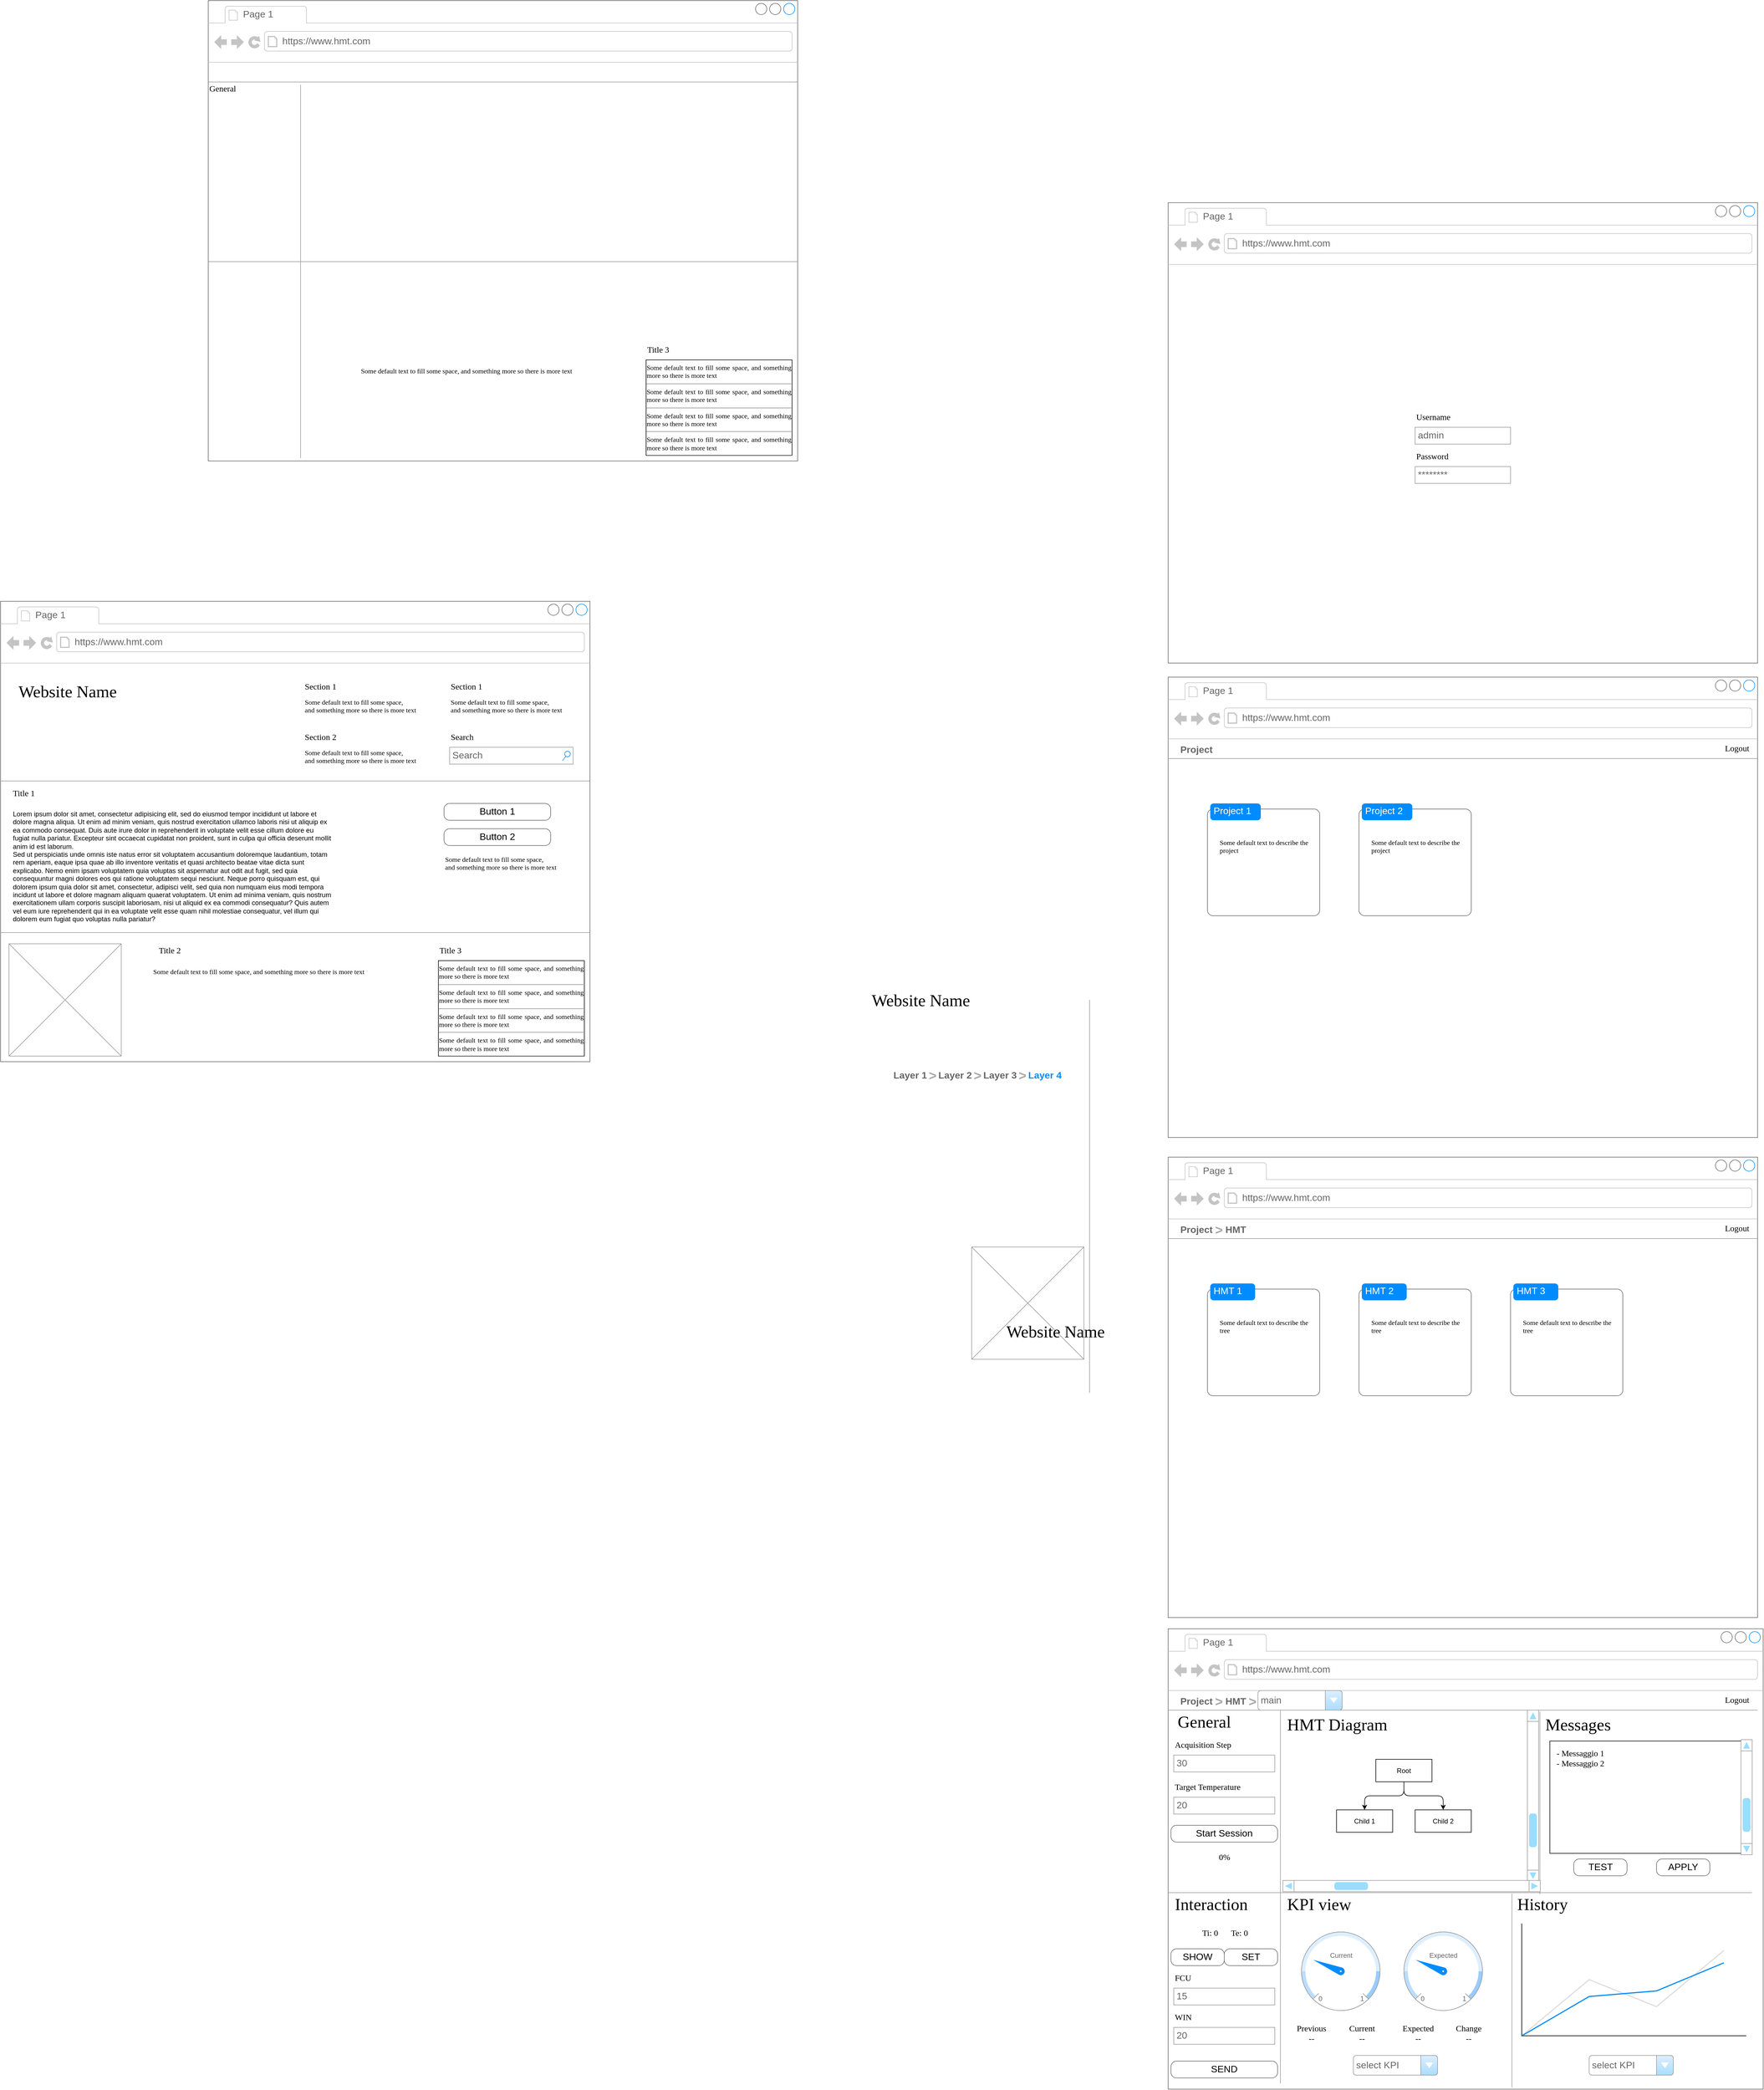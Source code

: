 <mxfile version="23.1.2" type="github">
  <diagram name="Page-1" id="2cc2dc42-3aac-f2a9-1cec-7a8b7cbee084">
    <mxGraphModel dx="3762" dy="1660" grid="1" gridSize="10" guides="1" tooltips="1" connect="1" arrows="1" fold="1" page="1" pageScale="1" pageWidth="1100" pageHeight="850" background="none" math="0" shadow="0">
      <root>
        <mxCell id="0" />
        <mxCell id="1" parent="0" />
        <mxCell id="7026571954dc6520-1" value="" style="strokeWidth=1;shadow=0;dashed=0;align=center;html=1;shape=mxgraph.mockup.containers.browserWindow;rSize=0;strokeColor=#666666;mainText=,;recursiveResize=0;rounded=0;labelBackgroundColor=none;fontFamily=Verdana;fontSize=12;movable=1;resizable=1;rotatable=1;deletable=1;editable=1;locked=0;connectable=1;" parent="1" vertex="1">
          <mxGeometry x="30" y="20" width="1050" height="820" as="geometry" />
        </mxCell>
        <mxCell id="7026571954dc6520-2" value="Page 1" style="strokeWidth=1;shadow=0;dashed=0;align=center;html=1;shape=mxgraph.mockup.containers.anchor;fontSize=17;fontColor=#666666;align=left;" parent="7026571954dc6520-1" vertex="1">
          <mxGeometry x="60" y="12" width="110" height="26" as="geometry" />
        </mxCell>
        <mxCell id="7026571954dc6520-3" value="https://www.hmt.com" style="strokeWidth=1;shadow=0;dashed=0;align=center;html=1;shape=mxgraph.mockup.containers.anchor;rSize=0;fontSize=17;fontColor=#666666;align=left;" parent="7026571954dc6520-1" vertex="1">
          <mxGeometry x="130" y="60" width="250" height="26" as="geometry" />
        </mxCell>
        <mxCell id="7026571954dc6520-6" value="Username" style="text;html=1;points=[];align=left;verticalAlign=top;spacingTop=-4;fontSize=15;fontFamily=Verdana" parent="7026571954dc6520-1" vertex="1">
          <mxGeometry x="440" y="370" width="170" height="30" as="geometry" />
        </mxCell>
        <mxCell id="7026571954dc6520-8" value="Password" style="text;html=1;points=[];align=left;verticalAlign=top;spacingTop=-4;fontSize=15;fontFamily=Verdana" parent="7026571954dc6520-1" vertex="1">
          <mxGeometry x="440" y="440" width="170" height="30" as="geometry" />
        </mxCell>
        <mxCell id="7pJ2gOgN6x-UePzKQqjZ-26" value="********" style="strokeWidth=1;shadow=0;dashed=0;align=center;html=1;shape=mxgraph.mockup.forms.pwField;strokeColor=#999999;mainText=;align=left;fontColor=#666666;fontSize=17;spacingLeft=3;" vertex="1" parent="7026571954dc6520-1">
          <mxGeometry x="440" y="470" width="170" height="30" as="geometry" />
        </mxCell>
        <mxCell id="7pJ2gOgN6x-UePzKQqjZ-27" value="admin" style="strokeWidth=1;shadow=0;dashed=0;align=center;html=1;shape=mxgraph.mockup.forms.pwField;strokeColor=#999999;mainText=;align=left;fontColor=#666666;fontSize=17;spacingLeft=3;" vertex="1" parent="7026571954dc6520-1">
          <mxGeometry x="440" y="400" width="170" height="30" as="geometry" />
        </mxCell>
        <mxCell id="7pJ2gOgN6x-UePzKQqjZ-1" value="" style="strokeWidth=1;shadow=0;dashed=0;align=center;html=1;shape=mxgraph.mockup.containers.browserWindow;rSize=0;strokeColor=#666666;mainText=,;recursiveResize=0;rounded=0;labelBackgroundColor=none;fontFamily=Verdana;fontSize=12" vertex="1" parent="1">
          <mxGeometry x="30" y="865" width="1050" height="820" as="geometry" />
        </mxCell>
        <mxCell id="7pJ2gOgN6x-UePzKQqjZ-2" value="Page 1" style="strokeWidth=1;shadow=0;dashed=0;align=center;html=1;shape=mxgraph.mockup.containers.anchor;fontSize=17;fontColor=#666666;align=left;" vertex="1" parent="7pJ2gOgN6x-UePzKQqjZ-1">
          <mxGeometry x="60" y="12" width="110" height="26" as="geometry" />
        </mxCell>
        <mxCell id="7pJ2gOgN6x-UePzKQqjZ-3" value="https://www.hmt.com" style="strokeWidth=1;shadow=0;dashed=0;align=center;html=1;shape=mxgraph.mockup.containers.anchor;rSize=0;fontSize=17;fontColor=#666666;align=left;" vertex="1" parent="7pJ2gOgN6x-UePzKQqjZ-1">
          <mxGeometry x="130" y="60" width="250" height="26" as="geometry" />
        </mxCell>
        <mxCell id="7pJ2gOgN6x-UePzKQqjZ-53" value="" style="verticalLabelPosition=bottom;shadow=0;dashed=0;align=center;html=1;verticalAlign=top;strokeWidth=1;shape=mxgraph.mockup.markup.line;strokeColor=#999999;rounded=0;labelBackgroundColor=none;fillColor=#ffffff;fontFamily=Verdana;fontSize=12;fontColor=#000000;" vertex="1" parent="7pJ2gOgN6x-UePzKQqjZ-1">
          <mxGeometry y="135" width="1050" height="20" as="geometry" />
        </mxCell>
        <mxCell id="7pJ2gOgN6x-UePzKQqjZ-80" value="" style="shape=mxgraph.mockup.containers.marginRect;rectMarginTop=10;strokeColor=#666666;strokeWidth=1;dashed=0;rounded=1;arcSize=5;recursiveResize=0;html=1;whiteSpace=wrap;" vertex="1" parent="7pJ2gOgN6x-UePzKQqjZ-1">
          <mxGeometry x="70" y="225" width="200" height="200" as="geometry" />
        </mxCell>
        <mxCell id="7pJ2gOgN6x-UePzKQqjZ-81" value="Project 1" style="shape=rect;strokeColor=none;fillColor=#008cff;strokeWidth=1;dashed=0;rounded=1;arcSize=20;fontColor=#ffffff;fontSize=17;spacing=2;spacingTop=-2;align=left;autosize=1;spacingLeft=4;resizeWidth=0;resizeHeight=0;perimeter=none;html=1;whiteSpace=wrap;" vertex="1" parent="7pJ2gOgN6x-UePzKQqjZ-80">
          <mxGeometry x="5" width="90" height="30" as="geometry" />
        </mxCell>
        <mxCell id="7pJ2gOgN6x-UePzKQqjZ-85" value="Some default text to describe the project" style="text;html=1;points=[];align=left;verticalAlign=top;spacingTop=-4;fontSize=12;fontFamily=Verdana;whiteSpace=wrap;" vertex="1" parent="7pJ2gOgN6x-UePzKQqjZ-80">
          <mxGeometry x="20" y="60" width="160" height="65" as="geometry" />
        </mxCell>
        <mxCell id="7pJ2gOgN6x-UePzKQqjZ-83" value="Logout" style="text;html=1;points=[];align=left;verticalAlign=top;spacingTop=-4;fontSize=15;fontFamily=Verdana" vertex="1" parent="7pJ2gOgN6x-UePzKQqjZ-1">
          <mxGeometry x="990" y="115" width="60" height="30" as="geometry" />
        </mxCell>
        <mxCell id="7pJ2gOgN6x-UePzKQqjZ-84" value="Project" style="strokeWidth=1;shadow=0;dashed=0;align=center;html=1;shape=mxgraph.mockup.navigation.anchor;fontSize=17;fontColor=#666666;fontStyle=1;" vertex="1" parent="7pJ2gOgN6x-UePzKQqjZ-1">
          <mxGeometry x="20" y="115" width="60" height="30" as="geometry" />
        </mxCell>
        <mxCell id="7pJ2gOgN6x-UePzKQqjZ-86" value="" style="shape=mxgraph.mockup.containers.marginRect;rectMarginTop=10;strokeColor=#666666;strokeWidth=1;dashed=0;rounded=1;arcSize=5;recursiveResize=0;html=1;whiteSpace=wrap;" vertex="1" parent="7pJ2gOgN6x-UePzKQqjZ-1">
          <mxGeometry x="340" y="225" width="200" height="200" as="geometry" />
        </mxCell>
        <mxCell id="7pJ2gOgN6x-UePzKQqjZ-87" value="Project 2" style="shape=rect;strokeColor=none;fillColor=#008cff;strokeWidth=1;dashed=0;rounded=1;arcSize=20;fontColor=#ffffff;fontSize=17;spacing=2;spacingTop=-2;align=left;autosize=1;spacingLeft=4;resizeWidth=0;resizeHeight=0;perimeter=none;html=1;whiteSpace=wrap;" vertex="1" parent="7pJ2gOgN6x-UePzKQqjZ-86">
          <mxGeometry x="5" width="90" height="30" as="geometry" />
        </mxCell>
        <mxCell id="7pJ2gOgN6x-UePzKQqjZ-88" value="Some default text to describe the project" style="text;html=1;points=[];align=left;verticalAlign=top;spacingTop=-4;fontSize=12;fontFamily=Verdana;whiteSpace=wrap;" vertex="1" parent="7pJ2gOgN6x-UePzKQqjZ-86">
          <mxGeometry x="20" y="60" width="160" height="65" as="geometry" />
        </mxCell>
        <mxCell id="7pJ2gOgN6x-UePzKQqjZ-28" value="" style="strokeWidth=1;shadow=0;dashed=0;align=center;html=1;shape=mxgraph.mockup.containers.browserWindow;rSize=0;strokeColor=#666666;mainText=,;recursiveResize=0;rounded=0;labelBackgroundColor=none;fontFamily=Verdana;fontSize=12" vertex="1" parent="1">
          <mxGeometry x="-2050" y="730" width="1050" height="820" as="geometry" />
        </mxCell>
        <mxCell id="7pJ2gOgN6x-UePzKQqjZ-29" value="Page 1" style="strokeWidth=1;shadow=0;dashed=0;align=center;html=1;shape=mxgraph.mockup.containers.anchor;fontSize=17;fontColor=#666666;align=left;" vertex="1" parent="7pJ2gOgN6x-UePzKQqjZ-28">
          <mxGeometry x="60" y="12" width="110" height="26" as="geometry" />
        </mxCell>
        <mxCell id="7pJ2gOgN6x-UePzKQqjZ-30" value="https://www.hmt.com" style="strokeWidth=1;shadow=0;dashed=0;align=center;html=1;shape=mxgraph.mockup.containers.anchor;rSize=0;fontSize=17;fontColor=#666666;align=left;" vertex="1" parent="7pJ2gOgN6x-UePzKQqjZ-28">
          <mxGeometry x="130" y="60" width="250" height="26" as="geometry" />
        </mxCell>
        <mxCell id="7pJ2gOgN6x-UePzKQqjZ-31" value="Website Name" style="text;html=1;points=[];align=left;verticalAlign=top;spacingTop=-4;fontSize=30;fontFamily=Verdana" vertex="1" parent="7pJ2gOgN6x-UePzKQqjZ-28">
          <mxGeometry x="30" y="140" width="340" height="50" as="geometry" />
        </mxCell>
        <mxCell id="7pJ2gOgN6x-UePzKQqjZ-32" value="Section 1" style="text;html=1;points=[];align=left;verticalAlign=top;spacingTop=-4;fontSize=15;fontFamily=Verdana" vertex="1" parent="7pJ2gOgN6x-UePzKQqjZ-28">
          <mxGeometry x="540" y="140" width="170" height="30" as="geometry" />
        </mxCell>
        <mxCell id="7pJ2gOgN6x-UePzKQqjZ-33" value="Some default text to fill some space, and&amp;nbsp;&lt;span&gt;something more so there is more text&lt;/span&gt;" style="text;html=1;points=[];align=left;verticalAlign=top;spacingTop=-4;fontSize=12;fontFamily=Verdana;whiteSpace=wrap;" vertex="1" parent="7pJ2gOgN6x-UePzKQqjZ-28">
          <mxGeometry x="540" y="170" width="240" height="40" as="geometry" />
        </mxCell>
        <mxCell id="7pJ2gOgN6x-UePzKQqjZ-34" value="Section 2" style="text;html=1;points=[];align=left;verticalAlign=top;spacingTop=-4;fontSize=15;fontFamily=Verdana" vertex="1" parent="7pJ2gOgN6x-UePzKQqjZ-28">
          <mxGeometry x="540" y="230" width="170" height="30" as="geometry" />
        </mxCell>
        <mxCell id="7pJ2gOgN6x-UePzKQqjZ-35" value="Some default text to fill some space, and&amp;nbsp;&lt;span&gt;something more so there is more text&lt;/span&gt;" style="text;html=1;points=[];align=left;verticalAlign=top;spacingTop=-4;fontSize=12;fontFamily=Verdana;whiteSpace=wrap;" vertex="1" parent="7pJ2gOgN6x-UePzKQqjZ-28">
          <mxGeometry x="540" y="260" width="240" height="40" as="geometry" />
        </mxCell>
        <mxCell id="7pJ2gOgN6x-UePzKQqjZ-36" value="Section 1" style="text;html=1;points=[];align=left;verticalAlign=top;spacingTop=-4;fontSize=15;fontFamily=Verdana" vertex="1" parent="7pJ2gOgN6x-UePzKQqjZ-28">
          <mxGeometry x="800" y="140" width="170" height="30" as="geometry" />
        </mxCell>
        <mxCell id="7pJ2gOgN6x-UePzKQqjZ-37" value="Some default text to fill some space, and&amp;nbsp;&lt;span&gt;something more so there is more text&lt;/span&gt;" style="text;html=1;points=[];align=left;verticalAlign=top;spacingTop=-4;fontSize=12;fontFamily=Verdana;whiteSpace=wrap;" vertex="1" parent="7pJ2gOgN6x-UePzKQqjZ-28">
          <mxGeometry x="800" y="170" width="240" height="40" as="geometry" />
        </mxCell>
        <mxCell id="7pJ2gOgN6x-UePzKQqjZ-38" value="Search" style="text;html=1;points=[];align=left;verticalAlign=top;spacingTop=-4;fontSize=15;fontFamily=Verdana" vertex="1" parent="7pJ2gOgN6x-UePzKQqjZ-28">
          <mxGeometry x="800" y="230" width="170" height="30" as="geometry" />
        </mxCell>
        <mxCell id="7pJ2gOgN6x-UePzKQqjZ-39" value="Search" style="strokeWidth=1;shadow=0;dashed=0;align=center;html=1;shape=mxgraph.mockup.forms.searchBox;strokeColor=#999999;mainText=;strokeColor2=#008cff;fontColor=#666666;fontSize=17;align=left;spacingLeft=3;rounded=0;labelBackgroundColor=none;" vertex="1" parent="7pJ2gOgN6x-UePzKQqjZ-28">
          <mxGeometry x="800" y="260" width="220" height="30" as="geometry" />
        </mxCell>
        <mxCell id="7pJ2gOgN6x-UePzKQqjZ-40" value="" style="verticalLabelPosition=bottom;shadow=0;dashed=0;align=center;html=1;verticalAlign=top;strokeWidth=1;shape=mxgraph.mockup.markup.line;strokeColor=#999999;rounded=0;labelBackgroundColor=none;fillColor=#ffffff;fontFamily=Verdana;fontSize=12;fontColor=#000000;" vertex="1" parent="7pJ2gOgN6x-UePzKQqjZ-28">
          <mxGeometry y="310" width="1050" height="20" as="geometry" />
        </mxCell>
        <mxCell id="7pJ2gOgN6x-UePzKQqjZ-41" value="Title 1" style="text;html=1;points=[];align=left;verticalAlign=top;spacingTop=-4;fontSize=15;fontFamily=Verdana" vertex="1" parent="7pJ2gOgN6x-UePzKQqjZ-28">
          <mxGeometry x="20" y="330" width="170" height="30" as="geometry" />
        </mxCell>
        <mxCell id="7pJ2gOgN6x-UePzKQqjZ-42" value="Lorem ipsum dolor sit amet, consectetur adipisicing elit, sed do eiusmod tempor incididunt ut labore et dolore magna aliqua. Ut enim ad minim veniam, quis nostrud exercitation ullamco laboris nisi ut aliquip ex ea commodo consequat. Duis aute irure dolor in reprehenderit in voluptate velit esse cillum dolore eu fugiat nulla pariatur. Excepteur sint occaecat cupidatat non proident, sunt in culpa qui officia deserunt mollit anim id est laborum.&#xa;Sed ut perspiciatis unde omnis iste natus error sit voluptatem accusantium doloremque laudantium, totam rem aperiam, eaque ipsa quae ab illo inventore veritatis et quasi architecto beatae vitae dicta sunt explicabo. Nemo enim ipsam voluptatem quia voluptas sit aspernatur aut odit aut fugit, sed quia consequuntur magni dolores eos qui ratione voluptatem sequi nesciunt. Neque porro quisquam est, qui dolorem ipsum quia dolor sit amet, consectetur, adipisci velit, sed quia non numquam eius modi tempora incidunt ut labore et dolore magnam aliquam quaerat voluptatem. Ut enim ad minima veniam, quis nostrum exercitationem ullam corporis suscipit laboriosam, nisi ut aliquid ex ea commodi consequatur? Quis autem vel eum iure reprehenderit qui in ea voluptate velit esse quam nihil molestiae consequatur, vel illum qui dolorem eum fugiat quo voluptas nulla pariatur?" style="text;spacingTop=-5;whiteSpace=wrap;html=1;align=left;fontSize=12;fontFamily=Helvetica;fillColor=none;strokeColor=none;rounded=0;shadow=1;labelBackgroundColor=none;" vertex="1" parent="7pJ2gOgN6x-UePzKQqjZ-28">
          <mxGeometry x="20" y="370" width="570" height="240" as="geometry" />
        </mxCell>
        <mxCell id="7pJ2gOgN6x-UePzKQqjZ-43" value="Button 1" style="strokeWidth=1;shadow=0;dashed=0;align=center;html=1;shape=mxgraph.mockup.buttons.button;strokeColor=#666666;mainText=;buttonStyle=round;fontSize=17;fontStyle=0;fillColor=none;whiteSpace=wrap;rounded=0;labelBackgroundColor=none;" vertex="1" parent="7pJ2gOgN6x-UePzKQqjZ-28">
          <mxGeometry x="790" y="360" width="190" height="30" as="geometry" />
        </mxCell>
        <mxCell id="7pJ2gOgN6x-UePzKQqjZ-44" value="Button 2" style="strokeWidth=1;shadow=0;dashed=0;align=center;html=1;shape=mxgraph.mockup.buttons.button;strokeColor=#666666;mainText=;buttonStyle=round;fontSize=17;fontStyle=0;fillColor=none;whiteSpace=wrap;rounded=0;labelBackgroundColor=none;" vertex="1" parent="7pJ2gOgN6x-UePzKQqjZ-28">
          <mxGeometry x="790" y="405" width="190" height="30" as="geometry" />
        </mxCell>
        <mxCell id="7pJ2gOgN6x-UePzKQqjZ-45" value="Some default text to fill some space, and&amp;nbsp;&lt;span&gt;something more so there is more text&lt;/span&gt;" style="text;html=1;points=[];align=left;verticalAlign=top;spacingTop=-4;fontSize=12;fontFamily=Verdana;whiteSpace=wrap;" vertex="1" parent="7pJ2gOgN6x-UePzKQqjZ-28">
          <mxGeometry x="790" y="450" width="240" height="40" as="geometry" />
        </mxCell>
        <mxCell id="7pJ2gOgN6x-UePzKQqjZ-46" value="" style="verticalLabelPosition=bottom;shadow=0;dashed=0;align=center;html=1;verticalAlign=top;strokeWidth=1;shape=mxgraph.mockup.markup.line;strokeColor=#999999;rounded=0;labelBackgroundColor=none;fillColor=#ffffff;fontFamily=Verdana;fontSize=12;fontColor=#000000;" vertex="1" parent="7pJ2gOgN6x-UePzKQqjZ-28">
          <mxGeometry y="580" width="1050" height="20" as="geometry" />
        </mxCell>
        <mxCell id="7pJ2gOgN6x-UePzKQqjZ-47" value="" style="verticalLabelPosition=bottom;shadow=0;dashed=0;align=center;html=1;verticalAlign=top;strokeWidth=1;shape=mxgraph.mockup.graphics.simpleIcon;strokeColor=#999999;fillColor=#ffffff;rounded=0;labelBackgroundColor=none;fontFamily=Verdana;fontSize=12;fontColor=#000000;" vertex="1" parent="7pJ2gOgN6x-UePzKQqjZ-28">
          <mxGeometry x="15" y="610" width="200" height="200" as="geometry" />
        </mxCell>
        <mxCell id="7pJ2gOgN6x-UePzKQqjZ-48" value="Title 2" style="text;html=1;points=[];align=left;verticalAlign=top;spacingTop=-4;fontSize=15;fontFamily=Verdana" vertex="1" parent="7pJ2gOgN6x-UePzKQqjZ-28">
          <mxGeometry x="280" y="610" width="170" height="30" as="geometry" />
        </mxCell>
        <mxCell id="7pJ2gOgN6x-UePzKQqjZ-49" value="Title 3" style="text;html=1;points=[];align=left;verticalAlign=top;spacingTop=-4;fontSize=15;fontFamily=Verdana" vertex="1" parent="7pJ2gOgN6x-UePzKQqjZ-28">
          <mxGeometry x="780" y="610" width="170" height="30" as="geometry" />
        </mxCell>
        <mxCell id="7pJ2gOgN6x-UePzKQqjZ-50" value="&lt;div style=&quot;text-align: justify&quot;&gt;&lt;span&gt;Some default text to fill some space, and&amp;nbsp;&lt;/span&gt;&lt;span&gt;something more so there is more text&lt;/span&gt;&lt;/div&gt;&lt;div style=&quot;text-align: justify&quot;&gt;&lt;hr id=&quot;null&quot; style=&quot;text-align: justify&quot;&gt;&lt;span&gt;&lt;div style=&quot;text-align: justify&quot;&gt;&lt;span&gt;Some default text to fill some space, and&amp;nbsp;&lt;/span&gt;&lt;span&gt;something more so there is more text&lt;/span&gt;&lt;/div&gt;&lt;/span&gt;&lt;/div&gt;&lt;hr id=&quot;null&quot; style=&quot;text-align: justify&quot;&gt;&lt;span&gt;&lt;div style=&quot;text-align: justify&quot;&gt;&lt;span&gt;Some default text to fill some space, and&amp;nbsp;&lt;/span&gt;&lt;span&gt;something more so there is more text&lt;/span&gt;&lt;/div&gt;&lt;/span&gt;&lt;hr id=&quot;null&quot; style=&quot;text-align: justify&quot;&gt;&lt;span&gt;&lt;div style=&quot;text-align: justify&quot;&gt;&lt;span&gt;Some default text to fill some space, and&amp;nbsp;&lt;/span&gt;&lt;span&gt;something more so there is more text&lt;/span&gt;&lt;/div&gt;&lt;/span&gt;&lt;hr id=&quot;null&quot; style=&quot;text-align: left&quot;&gt;" style="whiteSpace=wrap;html=1;rounded=0;shadow=0;labelBackgroundColor=none;strokeWidth=1;fontFamily=Verdana;fontSize=12;align=center;verticalAlign=top;" vertex="1" parent="7pJ2gOgN6x-UePzKQqjZ-28">
          <mxGeometry x="780" y="640" width="260" height="170" as="geometry" />
        </mxCell>
        <mxCell id="7pJ2gOgN6x-UePzKQqjZ-51" value="Some default text to fill some space, and&amp;nbsp;&lt;span&gt;something more so there is more text&lt;/span&gt;" style="text;html=1;points=[];align=left;verticalAlign=top;spacingTop=-4;fontSize=12;fontFamily=Verdana;whiteSpace=wrap;" vertex="1" parent="7pJ2gOgN6x-UePzKQqjZ-28">
          <mxGeometry x="270" y="650" width="470" height="40" as="geometry" />
        </mxCell>
        <mxCell id="7pJ2gOgN6x-UePzKQqjZ-4" value="Website Name" style="text;html=1;points=[];align=left;verticalAlign=top;spacingTop=-4;fontSize=30;fontFamily=Verdana" vertex="1" parent="1">
          <mxGeometry x="-500" y="1420" width="340" height="50" as="geometry" />
        </mxCell>
        <mxCell id="7pJ2gOgN6x-UePzKQqjZ-20" value="" style="verticalLabelPosition=bottom;shadow=0;dashed=0;align=center;html=1;verticalAlign=top;strokeWidth=1;shape=mxgraph.mockup.graphics.simpleIcon;strokeColor=#999999;fillColor=#ffffff;rounded=0;labelBackgroundColor=none;fontFamily=Verdana;fontSize=12;fontColor=#000000;" vertex="1" parent="1">
          <mxGeometry x="-320" y="1880" width="200" height="200" as="geometry" />
        </mxCell>
        <mxCell id="7pJ2gOgN6x-UePzKQqjZ-52" value="" style="verticalLabelPosition=bottom;shadow=0;dashed=0;align=center;html=1;verticalAlign=top;strokeWidth=1;shape=mxgraph.mockup.markup.line;strokeColor=#999999;rounded=0;labelBackgroundColor=none;fillColor=#ffffff;fontFamily=Verdana;fontSize=12;fontColor=#000000;rotation=-90;" vertex="1" parent="1">
          <mxGeometry x="-460" y="1780" width="700" height="20" as="geometry" />
        </mxCell>
        <mxCell id="7pJ2gOgN6x-UePzKQqjZ-54" value="Layer 1" style="strokeWidth=1;shadow=0;dashed=0;align=center;html=1;shape=mxgraph.mockup.navigation.anchor;fontSize=17;fontColor=#666666;fontStyle=1;" vertex="1" parent="1">
          <mxGeometry x="-460" y="1560" width="60" height="30" as="geometry" />
        </mxCell>
        <mxCell id="7pJ2gOgN6x-UePzKQqjZ-55" value="&gt;" style="strokeWidth=1;shadow=0;dashed=0;align=center;html=1;shape=mxgraph.mockup.navigation.anchor;fontSize=24;fontColor=#aaaaaa;fontStyle=1;" vertex="1" parent="1">
          <mxGeometry x="-400" y="1560" width="20" height="30" as="geometry" />
        </mxCell>
        <mxCell id="7pJ2gOgN6x-UePzKQqjZ-56" value="Layer 2" style="strokeWidth=1;shadow=0;dashed=0;align=center;html=1;shape=mxgraph.mockup.navigation.anchor;fontSize=17;fontColor=#666666;fontStyle=1;" vertex="1" parent="1">
          <mxGeometry x="-380" y="1560" width="60" height="30" as="geometry" />
        </mxCell>
        <mxCell id="7pJ2gOgN6x-UePzKQqjZ-57" value="&gt;" style="strokeWidth=1;shadow=0;dashed=0;align=center;html=1;shape=mxgraph.mockup.navigation.anchor;fontSize=24;fontColor=#aaaaaa;fontStyle=1;" vertex="1" parent="1">
          <mxGeometry x="-320" y="1560" width="20" height="30" as="geometry" />
        </mxCell>
        <mxCell id="7pJ2gOgN6x-UePzKQqjZ-58" value="Layer 3" style="strokeWidth=1;shadow=0;dashed=0;align=center;html=1;shape=mxgraph.mockup.navigation.anchor;fontSize=17;fontColor=#666666;fontStyle=1;" vertex="1" parent="1">
          <mxGeometry x="-300" y="1560" width="60" height="30" as="geometry" />
        </mxCell>
        <mxCell id="7pJ2gOgN6x-UePzKQqjZ-59" value="&gt;" style="strokeWidth=1;shadow=0;dashed=0;align=center;html=1;shape=mxgraph.mockup.navigation.anchor;fontSize=24;fontColor=#aaaaaa;fontStyle=1;" vertex="1" parent="1">
          <mxGeometry x="-240" y="1560" width="20" height="30" as="geometry" />
        </mxCell>
        <mxCell id="7pJ2gOgN6x-UePzKQqjZ-60" value="Layer 4" style="strokeWidth=1;shadow=0;dashed=0;align=center;html=1;shape=mxgraph.mockup.navigation.anchor;fontSize=17;fontColor=#008cff;fontStyle=1;" vertex="1" parent="1">
          <mxGeometry x="-220" y="1560" width="60" height="30" as="geometry" />
        </mxCell>
        <mxCell id="7pJ2gOgN6x-UePzKQqjZ-61" value="" style="strokeWidth=1;shadow=0;dashed=0;align=center;html=1;shape=mxgraph.mockup.containers.browserWindow;rSize=0;strokeColor=#666666;mainText=,;recursiveResize=0;rounded=0;labelBackgroundColor=none;fontFamily=Verdana;fontSize=12" vertex="1" parent="1">
          <mxGeometry x="-1680" y="-340" width="1050" height="820" as="geometry" />
        </mxCell>
        <mxCell id="7pJ2gOgN6x-UePzKQqjZ-62" value="Page 1" style="strokeWidth=1;shadow=0;dashed=0;align=center;html=1;shape=mxgraph.mockup.containers.anchor;fontSize=17;fontColor=#666666;align=left;" vertex="1" parent="7pJ2gOgN6x-UePzKQqjZ-61">
          <mxGeometry x="60" y="12" width="110" height="26" as="geometry" />
        </mxCell>
        <mxCell id="7pJ2gOgN6x-UePzKQqjZ-63" value="https://www.hmt.com" style="strokeWidth=1;shadow=0;dashed=0;align=center;html=1;shape=mxgraph.mockup.containers.anchor;rSize=0;fontSize=17;fontColor=#666666;align=left;" vertex="1" parent="7pJ2gOgN6x-UePzKQqjZ-61">
          <mxGeometry x="130" y="60" width="250" height="26" as="geometry" />
        </mxCell>
        <mxCell id="7pJ2gOgN6x-UePzKQqjZ-64" value="" style="verticalLabelPosition=bottom;shadow=0;dashed=0;align=center;html=1;verticalAlign=top;strokeWidth=1;shape=mxgraph.mockup.markup.line;strokeColor=#999999;rounded=0;labelBackgroundColor=none;fillColor=#ffffff;fontFamily=Verdana;fontSize=12;fontColor=#000000;rotation=-90;" vertex="1" parent="7pJ2gOgN6x-UePzKQqjZ-61">
          <mxGeometry x="-168" y="473" width="665" height="19" as="geometry" />
        </mxCell>
        <mxCell id="7pJ2gOgN6x-UePzKQqjZ-65" value="" style="verticalLabelPosition=bottom;shadow=0;dashed=0;align=center;html=1;verticalAlign=top;strokeWidth=1;shape=mxgraph.mockup.markup.line;strokeColor=#999999;rounded=0;labelBackgroundColor=none;fillColor=#ffffff;fontFamily=Verdana;fontSize=12;fontColor=#000000;" vertex="1" parent="7pJ2gOgN6x-UePzKQqjZ-61">
          <mxGeometry y="455" width="1050" height="20" as="geometry" />
        </mxCell>
        <mxCell id="7pJ2gOgN6x-UePzKQqjZ-66" value="Title 3" style="text;html=1;points=[];align=left;verticalAlign=top;spacingTop=-4;fontSize=15;fontFamily=Verdana" vertex="1" parent="7pJ2gOgN6x-UePzKQqjZ-61">
          <mxGeometry x="780" y="610" width="170" height="30" as="geometry" />
        </mxCell>
        <mxCell id="7pJ2gOgN6x-UePzKQqjZ-67" value="&lt;div style=&quot;text-align: justify&quot;&gt;&lt;span&gt;Some default text to fill some space, and&amp;nbsp;&lt;/span&gt;&lt;span&gt;something more so there is more text&lt;/span&gt;&lt;/div&gt;&lt;div style=&quot;text-align: justify&quot;&gt;&lt;hr id=&quot;null&quot; style=&quot;text-align: justify&quot;&gt;&lt;span&gt;&lt;div style=&quot;text-align: justify&quot;&gt;&lt;span&gt;Some default text to fill some space, and&amp;nbsp;&lt;/span&gt;&lt;span&gt;something more so there is more text&lt;/span&gt;&lt;/div&gt;&lt;/span&gt;&lt;/div&gt;&lt;hr id=&quot;null&quot; style=&quot;text-align: justify&quot;&gt;&lt;span&gt;&lt;div style=&quot;text-align: justify&quot;&gt;&lt;span&gt;Some default text to fill some space, and&amp;nbsp;&lt;/span&gt;&lt;span&gt;something more so there is more text&lt;/span&gt;&lt;/div&gt;&lt;/span&gt;&lt;hr id=&quot;null&quot; style=&quot;text-align: justify&quot;&gt;&lt;span&gt;&lt;div style=&quot;text-align: justify&quot;&gt;&lt;span&gt;Some default text to fill some space, and&amp;nbsp;&lt;/span&gt;&lt;span&gt;something more so there is more text&lt;/span&gt;&lt;/div&gt;&lt;/span&gt;&lt;hr id=&quot;null&quot; style=&quot;text-align: left&quot;&gt;" style="whiteSpace=wrap;html=1;rounded=0;shadow=0;labelBackgroundColor=none;strokeWidth=1;fontFamily=Verdana;fontSize=12;align=center;verticalAlign=top;" vertex="1" parent="7pJ2gOgN6x-UePzKQqjZ-61">
          <mxGeometry x="780" y="640" width="260" height="170" as="geometry" />
        </mxCell>
        <mxCell id="7pJ2gOgN6x-UePzKQqjZ-68" value="Some default text to fill some space, and&amp;nbsp;&lt;span&gt;something more so there is more text&lt;/span&gt;" style="text;html=1;points=[];align=left;verticalAlign=top;spacingTop=-4;fontSize=12;fontFamily=Verdana;whiteSpace=wrap;" vertex="1" parent="7pJ2gOgN6x-UePzKQqjZ-61">
          <mxGeometry x="270" y="650" width="470" height="40" as="geometry" />
        </mxCell>
        <mxCell id="7pJ2gOgN6x-UePzKQqjZ-69" value="" style="verticalLabelPosition=bottom;shadow=0;dashed=0;align=center;html=1;verticalAlign=top;strokeWidth=1;shape=mxgraph.mockup.markup.line;strokeColor=#999999;rounded=0;labelBackgroundColor=none;fillColor=#ffffff;fontFamily=Verdana;fontSize=12;fontColor=#000000;" vertex="1" parent="7pJ2gOgN6x-UePzKQqjZ-61">
          <mxGeometry y="135" width="1050" height="20" as="geometry" />
        </mxCell>
        <mxCell id="7pJ2gOgN6x-UePzKQqjZ-70" value="General" style="text;html=1;points=[];align=left;verticalAlign=top;spacingTop=-4;fontSize=15;fontFamily=Verdana" vertex="1" parent="7pJ2gOgN6x-UePzKQqjZ-61">
          <mxGeometry y="145" width="160" height="30" as="geometry" />
        </mxCell>
        <mxCell id="7pJ2gOgN6x-UePzKQqjZ-111" value="" style="strokeWidth=1;shadow=0;dashed=0;align=center;html=1;shape=mxgraph.mockup.containers.browserWindow;rSize=0;strokeColor=#666666;mainText=,;recursiveResize=0;rounded=0;labelBackgroundColor=none;fontFamily=Verdana;fontSize=12" vertex="1" parent="1">
          <mxGeometry x="30" y="1720" width="1050" height="820" as="geometry" />
        </mxCell>
        <mxCell id="7pJ2gOgN6x-UePzKQqjZ-112" value="Page 1" style="strokeWidth=1;shadow=0;dashed=0;align=center;html=1;shape=mxgraph.mockup.containers.anchor;fontSize=17;fontColor=#666666;align=left;" vertex="1" parent="7pJ2gOgN6x-UePzKQqjZ-111">
          <mxGeometry x="60" y="12" width="110" height="26" as="geometry" />
        </mxCell>
        <mxCell id="7pJ2gOgN6x-UePzKQqjZ-113" value="https://www.hmt.com" style="strokeWidth=1;shadow=0;dashed=0;align=center;html=1;shape=mxgraph.mockup.containers.anchor;rSize=0;fontSize=17;fontColor=#666666;align=left;" vertex="1" parent="7pJ2gOgN6x-UePzKQqjZ-111">
          <mxGeometry x="130" y="60" width="250" height="26" as="geometry" />
        </mxCell>
        <mxCell id="7pJ2gOgN6x-UePzKQqjZ-114" value="" style="verticalLabelPosition=bottom;shadow=0;dashed=0;align=center;html=1;verticalAlign=top;strokeWidth=1;shape=mxgraph.mockup.markup.line;strokeColor=#999999;rounded=0;labelBackgroundColor=none;fillColor=#ffffff;fontFamily=Verdana;fontSize=12;fontColor=#000000;" vertex="1" parent="7pJ2gOgN6x-UePzKQqjZ-111">
          <mxGeometry y="135" width="1050" height="20" as="geometry" />
        </mxCell>
        <mxCell id="7pJ2gOgN6x-UePzKQqjZ-115" value="" style="shape=mxgraph.mockup.containers.marginRect;rectMarginTop=10;strokeColor=#666666;strokeWidth=1;dashed=0;rounded=1;arcSize=5;recursiveResize=0;html=1;whiteSpace=wrap;" vertex="1" parent="7pJ2gOgN6x-UePzKQqjZ-111">
          <mxGeometry x="70" y="225" width="200" height="200" as="geometry" />
        </mxCell>
        <mxCell id="7pJ2gOgN6x-UePzKQqjZ-116" value="HMT 1" style="shape=rect;strokeColor=none;fillColor=#008cff;strokeWidth=1;dashed=0;rounded=1;arcSize=20;fontColor=#ffffff;fontSize=17;spacing=2;spacingTop=-2;align=left;autosize=1;spacingLeft=4;resizeWidth=0;resizeHeight=0;perimeter=none;html=1;whiteSpace=wrap;" vertex="1" parent="7pJ2gOgN6x-UePzKQqjZ-115">
          <mxGeometry x="5" width="80" height="30" as="geometry" />
        </mxCell>
        <mxCell id="7pJ2gOgN6x-UePzKQqjZ-117" value="Some default text to describe the tree" style="text;html=1;points=[];align=left;verticalAlign=top;spacingTop=-4;fontSize=12;fontFamily=Verdana;whiteSpace=wrap;" vertex="1" parent="7pJ2gOgN6x-UePzKQqjZ-115">
          <mxGeometry x="20" y="60" width="160" height="65" as="geometry" />
        </mxCell>
        <mxCell id="7pJ2gOgN6x-UePzKQqjZ-118" value="Logout" style="text;html=1;points=[];align=left;verticalAlign=top;spacingTop=-4;fontSize=15;fontFamily=Verdana" vertex="1" parent="7pJ2gOgN6x-UePzKQqjZ-111">
          <mxGeometry x="990" y="115" width="60" height="30" as="geometry" />
        </mxCell>
        <mxCell id="7pJ2gOgN6x-UePzKQqjZ-119" value="Project" style="strokeWidth=1;shadow=0;dashed=0;align=center;html=1;shape=mxgraph.mockup.navigation.anchor;fontSize=17;fontColor=#666666;fontStyle=1;" vertex="1" parent="7pJ2gOgN6x-UePzKQqjZ-111">
          <mxGeometry x="20" y="115" width="60" height="30" as="geometry" />
        </mxCell>
        <mxCell id="7pJ2gOgN6x-UePzKQqjZ-120" value="" style="shape=mxgraph.mockup.containers.marginRect;rectMarginTop=10;strokeColor=#666666;strokeWidth=1;dashed=0;rounded=1;arcSize=5;recursiveResize=0;html=1;whiteSpace=wrap;" vertex="1" parent="7pJ2gOgN6x-UePzKQqjZ-111">
          <mxGeometry x="340" y="225" width="200" height="200" as="geometry" />
        </mxCell>
        <mxCell id="7pJ2gOgN6x-UePzKQqjZ-121" value="HMT 2" style="shape=rect;strokeColor=none;fillColor=#008cff;strokeWidth=1;dashed=0;rounded=1;arcSize=20;fontColor=#ffffff;fontSize=17;spacing=2;spacingTop=-2;align=left;autosize=1;spacingLeft=4;resizeWidth=0;resizeHeight=0;perimeter=none;html=1;whiteSpace=wrap;" vertex="1" parent="7pJ2gOgN6x-UePzKQqjZ-120">
          <mxGeometry x="5" width="80" height="30" as="geometry" />
        </mxCell>
        <mxCell id="7pJ2gOgN6x-UePzKQqjZ-122" value="Some default text to describe the tree" style="text;html=1;points=[];align=left;verticalAlign=top;spacingTop=-4;fontSize=12;fontFamily=Verdana;whiteSpace=wrap;" vertex="1" parent="7pJ2gOgN6x-UePzKQqjZ-120">
          <mxGeometry x="20" y="60" width="160" height="65" as="geometry" />
        </mxCell>
        <mxCell id="7pJ2gOgN6x-UePzKQqjZ-123" value="&gt;" style="strokeWidth=1;shadow=0;dashed=0;align=center;html=1;shape=mxgraph.mockup.navigation.anchor;fontSize=24;fontColor=#aaaaaa;fontStyle=1;" vertex="1" parent="7pJ2gOgN6x-UePzKQqjZ-111">
          <mxGeometry x="80" y="115" width="20" height="30" as="geometry" />
        </mxCell>
        <mxCell id="7pJ2gOgN6x-UePzKQqjZ-124" value="HMT" style="strokeWidth=1;shadow=0;dashed=0;align=center;html=1;shape=mxgraph.mockup.navigation.anchor;fontSize=17;fontColor=#666666;fontStyle=1;" vertex="1" parent="7pJ2gOgN6x-UePzKQqjZ-111">
          <mxGeometry x="90" y="115" width="60" height="30" as="geometry" />
        </mxCell>
        <mxCell id="7pJ2gOgN6x-UePzKQqjZ-125" value="" style="shape=mxgraph.mockup.containers.marginRect;rectMarginTop=10;strokeColor=#666666;strokeWidth=1;dashed=0;rounded=1;arcSize=5;recursiveResize=0;html=1;whiteSpace=wrap;" vertex="1" parent="7pJ2gOgN6x-UePzKQqjZ-111">
          <mxGeometry x="610" y="225" width="200" height="200" as="geometry" />
        </mxCell>
        <mxCell id="7pJ2gOgN6x-UePzKQqjZ-126" value="HMT 3" style="shape=rect;strokeColor=none;fillColor=#008cff;strokeWidth=1;dashed=0;rounded=1;arcSize=20;fontColor=#ffffff;fontSize=17;spacing=2;spacingTop=-2;align=left;autosize=1;spacingLeft=4;resizeWidth=0;resizeHeight=0;perimeter=none;html=1;whiteSpace=wrap;" vertex="1" parent="7pJ2gOgN6x-UePzKQqjZ-125">
          <mxGeometry x="5" width="80" height="30" as="geometry" />
        </mxCell>
        <mxCell id="7pJ2gOgN6x-UePzKQqjZ-127" value="Some default text to describe the tree" style="text;html=1;points=[];align=left;verticalAlign=top;spacingTop=-4;fontSize=12;fontFamily=Verdana;whiteSpace=wrap;" vertex="1" parent="7pJ2gOgN6x-UePzKQqjZ-125">
          <mxGeometry x="20" y="60" width="160" height="65" as="geometry" />
        </mxCell>
        <mxCell id="7pJ2gOgN6x-UePzKQqjZ-128" value="" style="strokeWidth=1;shadow=0;dashed=0;align=center;html=1;shape=mxgraph.mockup.containers.browserWindow;rSize=0;strokeColor=#666666;mainText=,;recursiveResize=0;rounded=0;labelBackgroundColor=none;fontFamily=Verdana;fontSize=12" vertex="1" parent="1">
          <mxGeometry x="30" y="2560" width="1060" height="820" as="geometry" />
        </mxCell>
        <mxCell id="7pJ2gOgN6x-UePzKQqjZ-129" value="Page 1" style="strokeWidth=1;shadow=0;dashed=0;align=center;html=1;shape=mxgraph.mockup.containers.anchor;fontSize=17;fontColor=#666666;align=left;" vertex="1" parent="7pJ2gOgN6x-UePzKQqjZ-128">
          <mxGeometry x="60" y="12" width="110" height="26" as="geometry" />
        </mxCell>
        <mxCell id="7pJ2gOgN6x-UePzKQqjZ-130" value="https://www.hmt.com" style="strokeWidth=1;shadow=0;dashed=0;align=center;html=1;shape=mxgraph.mockup.containers.anchor;rSize=0;fontSize=17;fontColor=#666666;align=left;" vertex="1" parent="7pJ2gOgN6x-UePzKQqjZ-128">
          <mxGeometry x="130" y="60" width="250" height="26" as="geometry" />
        </mxCell>
        <mxCell id="7pJ2gOgN6x-UePzKQqjZ-131" value="" style="verticalLabelPosition=bottom;shadow=0;dashed=0;align=center;html=1;verticalAlign=top;strokeWidth=1;shape=mxgraph.mockup.markup.line;strokeColor=#999999;rounded=0;labelBackgroundColor=none;fillColor=#ffffff;fontFamily=Verdana;fontSize=12;fontColor=#000000;" vertex="1" parent="7pJ2gOgN6x-UePzKQqjZ-128">
          <mxGeometry y="135" width="1050" height="20" as="geometry" />
        </mxCell>
        <mxCell id="7pJ2gOgN6x-UePzKQqjZ-135" value="Logout" style="text;html=1;points=[];align=left;verticalAlign=top;spacingTop=-4;fontSize=15;fontFamily=Verdana" vertex="1" parent="7pJ2gOgN6x-UePzKQqjZ-128">
          <mxGeometry x="990" y="115" width="60" height="30" as="geometry" />
        </mxCell>
        <mxCell id="7pJ2gOgN6x-UePzKQqjZ-136" value="Project" style="strokeWidth=1;shadow=0;dashed=0;align=center;html=1;shape=mxgraph.mockup.navigation.anchor;fontSize=17;fontColor=#666666;fontStyle=1;" vertex="1" parent="7pJ2gOgN6x-UePzKQqjZ-128">
          <mxGeometry x="20" y="115" width="60" height="30" as="geometry" />
        </mxCell>
        <mxCell id="7pJ2gOgN6x-UePzKQqjZ-140" value="&gt;" style="strokeWidth=1;shadow=0;dashed=0;align=center;html=1;shape=mxgraph.mockup.navigation.anchor;fontSize=24;fontColor=#aaaaaa;fontStyle=1;" vertex="1" parent="7pJ2gOgN6x-UePzKQqjZ-128">
          <mxGeometry x="80" y="115" width="20" height="30" as="geometry" />
        </mxCell>
        <mxCell id="7pJ2gOgN6x-UePzKQqjZ-141" value="HMT" style="strokeWidth=1;shadow=0;dashed=0;align=center;html=1;shape=mxgraph.mockup.navigation.anchor;fontSize=17;fontColor=#666666;fontStyle=1;" vertex="1" parent="7pJ2gOgN6x-UePzKQqjZ-128">
          <mxGeometry x="90" y="115" width="60" height="30" as="geometry" />
        </mxCell>
        <mxCell id="7pJ2gOgN6x-UePzKQqjZ-145" value="&gt;" style="strokeWidth=1;shadow=0;dashed=0;align=center;html=1;shape=mxgraph.mockup.navigation.anchor;fontSize=24;fontColor=#aaaaaa;fontStyle=1;" vertex="1" parent="7pJ2gOgN6x-UePzKQqjZ-128">
          <mxGeometry x="140" y="115" width="20" height="30" as="geometry" />
        </mxCell>
        <mxCell id="7pJ2gOgN6x-UePzKQqjZ-147" value="main" style="strokeWidth=1;shadow=0;dashed=0;align=center;html=1;shape=mxgraph.mockup.forms.comboBox;strokeColor=#999999;fillColor=#ddeeff;align=left;fillColor2=#aaddff;mainText=;fontColor=#666666;fontSize=17;spacingLeft=3;" vertex="1" parent="7pJ2gOgN6x-UePzKQqjZ-128">
          <mxGeometry x="160" y="110" width="150" height="35" as="geometry" />
        </mxCell>
        <mxCell id="7pJ2gOgN6x-UePzKQqjZ-148" value="" style="verticalLabelPosition=bottom;shadow=0;dashed=0;align=center;html=1;verticalAlign=top;strokeWidth=1;shape=mxgraph.mockup.markup.line;strokeColor=#999999;rounded=0;labelBackgroundColor=none;fillColor=#ffffff;fontFamily=Verdana;fontSize=12;fontColor=#000000;rotation=-90;" vertex="1" parent="7pJ2gOgN6x-UePzKQqjZ-128">
          <mxGeometry x="-132.5" y="467.5" width="665" height="20" as="geometry" />
        </mxCell>
        <mxCell id="7pJ2gOgN6x-UePzKQqjZ-150" value="&amp;nbsp; General" style="text;html=1;points=[];align=left;verticalAlign=top;spacingTop=-4;fontSize=30;fontFamily=Verdana" vertex="1" parent="7pJ2gOgN6x-UePzKQqjZ-128">
          <mxGeometry y="145" width="200" height="50" as="geometry" />
        </mxCell>
        <mxCell id="7pJ2gOgN6x-UePzKQqjZ-151" value="" style="verticalLabelPosition=bottom;shadow=0;dashed=0;align=center;html=1;verticalAlign=top;strokeWidth=1;shape=mxgraph.mockup.markup.line;strokeColor=#999999;rounded=0;labelBackgroundColor=none;fillColor=#ffffff;fontFamily=Verdana;fontSize=12;fontColor=#000000;rotation=0;" vertex="1" parent="7pJ2gOgN6x-UePzKQqjZ-128">
          <mxGeometry y="460" width="1040" height="20" as="geometry" />
        </mxCell>
        <mxCell id="7pJ2gOgN6x-UePzKQqjZ-152" value="30" style="strokeWidth=1;shadow=0;dashed=0;align=center;html=1;shape=mxgraph.mockup.forms.pwField;strokeColor=#999999;mainText=;align=left;fontColor=#666666;fontSize=17;spacingLeft=3;" vertex="1" parent="7pJ2gOgN6x-UePzKQqjZ-128">
          <mxGeometry x="10" y="225" width="180" height="30" as="geometry" />
        </mxCell>
        <mxCell id="7pJ2gOgN6x-UePzKQqjZ-153" value="Acquisition Step" style="text;html=1;points=[];align=left;verticalAlign=top;spacingTop=-4;fontSize=15;fontFamily=Verdana" vertex="1" parent="7pJ2gOgN6x-UePzKQqjZ-128">
          <mxGeometry x="10" y="195" width="180" height="30" as="geometry" />
        </mxCell>
        <mxCell id="7pJ2gOgN6x-UePzKQqjZ-154" value="20" style="strokeWidth=1;shadow=0;dashed=0;align=center;html=1;shape=mxgraph.mockup.forms.pwField;strokeColor=#999999;mainText=;align=left;fontColor=#666666;fontSize=17;spacingLeft=3;" vertex="1" parent="7pJ2gOgN6x-UePzKQqjZ-128">
          <mxGeometry x="10" y="300" width="180" height="30" as="geometry" />
        </mxCell>
        <mxCell id="7pJ2gOgN6x-UePzKQqjZ-155" value="Target Temperature" style="text;html=1;points=[];align=left;verticalAlign=top;spacingTop=-4;fontSize=15;fontFamily=Verdana" vertex="1" parent="7pJ2gOgN6x-UePzKQqjZ-128">
          <mxGeometry x="10" y="270" width="180" height="30" as="geometry" />
        </mxCell>
        <mxCell id="7pJ2gOgN6x-UePzKQqjZ-157" value="Start Session" style="strokeWidth=1;shadow=0;dashed=0;align=center;html=1;shape=mxgraph.mockup.buttons.button;strokeColor=#666666;mainText=;buttonStyle=round;fontSize=17;fontStyle=0;fillColor=none;whiteSpace=wrap;rounded=0;labelBackgroundColor=none;" vertex="1" parent="7pJ2gOgN6x-UePzKQqjZ-128">
          <mxGeometry x="5" y="350" width="190" height="30" as="geometry" />
        </mxCell>
        <mxCell id="7pJ2gOgN6x-UePzKQqjZ-172" value="0%" style="text;html=1;points=[];align=center;verticalAlign=top;spacingTop=-4;fontSize=15;fontFamily=Verdana" vertex="1" parent="7pJ2gOgN6x-UePzKQqjZ-128">
          <mxGeometry y="395" width="200" height="30" as="geometry" />
        </mxCell>
        <mxCell id="7pJ2gOgN6x-UePzKQqjZ-173" value="Interaction" style="text;html=1;points=[];align=left;verticalAlign=top;spacingTop=-4;fontSize=30;fontFamily=Verdana" vertex="1" parent="7pJ2gOgN6x-UePzKQqjZ-128">
          <mxGeometry x="10" y="470" width="200" height="50" as="geometry" />
        </mxCell>
        <mxCell id="7pJ2gOgN6x-UePzKQqjZ-174" value="KPI view" style="text;html=1;points=[];align=left;verticalAlign=top;spacingTop=-4;fontSize=30;fontFamily=Verdana" vertex="1" parent="7pJ2gOgN6x-UePzKQqjZ-128">
          <mxGeometry x="210" y="470" width="200" height="50" as="geometry" />
        </mxCell>
        <mxCell id="7pJ2gOgN6x-UePzKQqjZ-175" value="20" style="strokeWidth=1;shadow=0;dashed=0;align=center;html=1;shape=mxgraph.mockup.forms.pwField;strokeColor=#999999;mainText=;align=left;fontColor=#666666;fontSize=17;spacingLeft=3;" vertex="1" parent="7pJ2gOgN6x-UePzKQqjZ-128">
          <mxGeometry x="10" y="710" width="180" height="30" as="geometry" />
        </mxCell>
        <mxCell id="7pJ2gOgN6x-UePzKQqjZ-176" value="WIN" style="text;html=1;points=[];align=left;verticalAlign=top;spacingTop=-4;fontSize=15;fontFamily=Verdana" vertex="1" parent="7pJ2gOgN6x-UePzKQqjZ-128">
          <mxGeometry x="10" y="680" width="180" height="30" as="geometry" />
        </mxCell>
        <mxCell id="7pJ2gOgN6x-UePzKQqjZ-177" value="SEND" style="strokeWidth=1;shadow=0;dashed=0;align=center;html=1;shape=mxgraph.mockup.buttons.button;strokeColor=#666666;mainText=;buttonStyle=round;fontSize=17;fontStyle=0;fillColor=none;whiteSpace=wrap;rounded=0;labelBackgroundColor=none;" vertex="1" parent="7pJ2gOgN6x-UePzKQqjZ-128">
          <mxGeometry x="5" y="770" width="190" height="30" as="geometry" />
        </mxCell>
        <mxCell id="7pJ2gOgN6x-UePzKQqjZ-178" value="FCU" style="text;html=1;points=[];align=left;verticalAlign=top;spacingTop=-4;fontSize=15;fontFamily=Verdana" vertex="1" parent="7pJ2gOgN6x-UePzKQqjZ-128">
          <mxGeometry x="10" y="610" width="180" height="30" as="geometry" />
        </mxCell>
        <mxCell id="7pJ2gOgN6x-UePzKQqjZ-179" value="15" style="strokeWidth=1;shadow=0;dashed=0;align=center;html=1;shape=mxgraph.mockup.forms.pwField;strokeColor=#999999;mainText=;align=left;fontColor=#666666;fontSize=17;spacingLeft=3;" vertex="1" parent="7pJ2gOgN6x-UePzKQqjZ-128">
          <mxGeometry x="10" y="640" width="180" height="30" as="geometry" />
        </mxCell>
        <mxCell id="7pJ2gOgN6x-UePzKQqjZ-180" value="SHOW" style="strokeWidth=1;shadow=0;dashed=0;align=center;html=1;shape=mxgraph.mockup.buttons.button;strokeColor=#666666;mainText=;buttonStyle=round;fontSize=17;fontStyle=0;fillColor=none;whiteSpace=wrap;rounded=0;labelBackgroundColor=none;" vertex="1" parent="7pJ2gOgN6x-UePzKQqjZ-128">
          <mxGeometry x="5" y="570" width="95" height="30" as="geometry" />
        </mxCell>
        <mxCell id="7pJ2gOgN6x-UePzKQqjZ-181" value="SET" style="strokeWidth=1;shadow=0;dashed=0;align=center;html=1;shape=mxgraph.mockup.buttons.button;strokeColor=#666666;mainText=;buttonStyle=round;fontSize=17;fontStyle=0;fillColor=none;whiteSpace=wrap;rounded=0;labelBackgroundColor=none;" vertex="1" parent="7pJ2gOgN6x-UePzKQqjZ-128">
          <mxGeometry x="100" y="570" width="95" height="30" as="geometry" />
        </mxCell>
        <mxCell id="7pJ2gOgN6x-UePzKQqjZ-182" value="Ti: 0" style="text;html=1;points=[];align=right;verticalAlign=top;spacingTop=-4;fontSize=15;fontFamily=Verdana" vertex="1" parent="7pJ2gOgN6x-UePzKQqjZ-128">
          <mxGeometry y="530" width="90" height="30" as="geometry" />
        </mxCell>
        <mxCell id="7pJ2gOgN6x-UePzKQqjZ-183" value="Te: 0" style="text;html=1;points=[];align=left;verticalAlign=top;spacingTop=-4;fontSize=15;fontFamily=Verdana" vertex="1" parent="7pJ2gOgN6x-UePzKQqjZ-128">
          <mxGeometry x="110" y="530" width="90" height="30" as="geometry" />
        </mxCell>
        <mxCell id="7pJ2gOgN6x-UePzKQqjZ-184" value="" style="verticalLabelPosition=bottom;shadow=0;dashed=0;align=center;html=1;verticalAlign=top;strokeWidth=1;shape=mxgraph.mockup.graphics.gauge;fillColor=#ffffff;strokeColor=#999999;gaugePos=25;scaleColors=#bbddff,#ddeeff,#99ccff;gaugeLabels=,,;needleColor=#008cff;" vertex="1" parent="7pJ2gOgN6x-UePzKQqjZ-128">
          <mxGeometry x="237.5" y="540" width="140" height="140" as="geometry" />
        </mxCell>
        <mxCell id="7pJ2gOgN6x-UePzKQqjZ-185" value="Current" style="strokeWidth=1;shadow=0;dashed=0;align=center;html=1;shape=mxgraph.mockup.graphics.anchor;fontColor=#666666;" vertex="1" parent="7pJ2gOgN6x-UePzKQqjZ-184">
          <mxGeometry x="35" y="28.0" width="70" height="28.0" as="geometry" />
        </mxCell>
        <mxCell id="7pJ2gOgN6x-UePzKQqjZ-186" value="0" style="strokeWidth=1;shadow=0;dashed=0;align=center;html=1;shape=mxgraph.mockup.graphics.anchor;align=left;fontColor=#666666;" vertex="1" parent="7pJ2gOgN6x-UePzKQqjZ-184">
          <mxGeometry x="28.0" y="105.0" width="70" height="28.0" as="geometry" />
        </mxCell>
        <mxCell id="7pJ2gOgN6x-UePzKQqjZ-187" value="1" style="strokeWidth=1;shadow=0;dashed=0;align=center;html=1;shape=mxgraph.mockup.graphics.anchor;align=right;fontColor=#666666;" vertex="1" parent="7pJ2gOgN6x-UePzKQqjZ-184">
          <mxGeometry x="42.0" y="105.0" width="70" height="28.0" as="geometry" />
        </mxCell>
        <mxCell id="7pJ2gOgN6x-UePzKQqjZ-189" value="" style="verticalLabelPosition=bottom;shadow=0;dashed=0;align=center;html=1;verticalAlign=top;strokeWidth=1;shape=mxgraph.mockup.graphics.gauge;fillColor=#ffffff;strokeColor=#999999;gaugePos=25;scaleColors=#bbddff,#ddeeff,#99ccff;gaugeLabels=,,;needleColor=#008cff;" vertex="1" parent="7pJ2gOgN6x-UePzKQqjZ-128">
          <mxGeometry x="420" y="540" width="140" height="140" as="geometry" />
        </mxCell>
        <mxCell id="7pJ2gOgN6x-UePzKQqjZ-190" value="Expected" style="strokeWidth=1;shadow=0;dashed=0;align=center;html=1;shape=mxgraph.mockup.graphics.anchor;fontColor=#666666;" vertex="1" parent="7pJ2gOgN6x-UePzKQqjZ-189">
          <mxGeometry x="35" y="28.0" width="70" height="28.0" as="geometry" />
        </mxCell>
        <mxCell id="7pJ2gOgN6x-UePzKQqjZ-191" value="0" style="strokeWidth=1;shadow=0;dashed=0;align=center;html=1;shape=mxgraph.mockup.graphics.anchor;align=left;fontColor=#666666;" vertex="1" parent="7pJ2gOgN6x-UePzKQqjZ-189">
          <mxGeometry x="28.0" y="105.0" width="70" height="28.0" as="geometry" />
        </mxCell>
        <mxCell id="7pJ2gOgN6x-UePzKQqjZ-192" value="1" style="strokeWidth=1;shadow=0;dashed=0;align=center;html=1;shape=mxgraph.mockup.graphics.anchor;align=right;fontColor=#666666;" vertex="1" parent="7pJ2gOgN6x-UePzKQqjZ-189">
          <mxGeometry x="42.0" y="105.0" width="70" height="28.0" as="geometry" />
        </mxCell>
        <mxCell id="7pJ2gOgN6x-UePzKQqjZ-194" value="Previous&lt;br&gt;--" style="text;html=1;points=[];align=center;verticalAlign=top;spacingTop=-4;fontSize=15;fontFamily=Verdana" vertex="1" parent="7pJ2gOgN6x-UePzKQqjZ-128">
          <mxGeometry x="210" y="700" width="90" height="50" as="geometry" />
        </mxCell>
        <mxCell id="7pJ2gOgN6x-UePzKQqjZ-195" value="Current&lt;br&gt;--" style="text;html=1;points=[];align=center;verticalAlign=top;spacingTop=-4;fontSize=15;fontFamily=Verdana" vertex="1" parent="7pJ2gOgN6x-UePzKQqjZ-128">
          <mxGeometry x="300" y="700" width="90" height="50" as="geometry" />
        </mxCell>
        <mxCell id="7pJ2gOgN6x-UePzKQqjZ-196" value="Expected&lt;br&gt;--" style="text;html=1;points=[];align=center;verticalAlign=top;spacingTop=-4;fontSize=15;fontFamily=Verdana" vertex="1" parent="7pJ2gOgN6x-UePzKQqjZ-128">
          <mxGeometry x="400" y="700" width="90" height="50" as="geometry" />
        </mxCell>
        <mxCell id="7pJ2gOgN6x-UePzKQqjZ-197" value="Change&lt;br&gt;--" style="text;html=1;points=[];align=center;verticalAlign=top;spacingTop=-4;fontSize=15;fontFamily=Verdana" vertex="1" parent="7pJ2gOgN6x-UePzKQqjZ-128">
          <mxGeometry x="490" y="700" width="90" height="50" as="geometry" />
        </mxCell>
        <mxCell id="7pJ2gOgN6x-UePzKQqjZ-188" value="select KPI" style="strokeWidth=1;shadow=0;dashed=0;align=center;html=1;shape=mxgraph.mockup.forms.comboBox;strokeColor=#999999;fillColor=#ddeeff;align=left;fillColor2=#aaddff;mainText=;fontColor=#666666;fontSize=17;spacingLeft=3;" vertex="1" parent="7pJ2gOgN6x-UePzKQqjZ-128">
          <mxGeometry x="330" y="760" width="150" height="35" as="geometry" />
        </mxCell>
        <mxCell id="7pJ2gOgN6x-UePzKQqjZ-156" value="" style="verticalLabelPosition=bottom;shadow=0;dashed=0;align=center;html=1;verticalAlign=top;strokeWidth=1;shape=mxgraph.mockup.markup.line;strokeColor=#999999;rounded=0;labelBackgroundColor=none;fillColor=#ffffff;fontFamily=Verdana;fontSize=12;fontColor=#000000;rotation=-90;" vertex="1" parent="7pJ2gOgN6x-UePzKQqjZ-128">
          <mxGeometry x="440" y="640" width="345" height="8.52" as="geometry" />
        </mxCell>
        <mxCell id="7pJ2gOgN6x-UePzKQqjZ-198" value="History" style="text;html=1;points=[];align=left;verticalAlign=top;spacingTop=-4;fontSize=30;fontFamily=Verdana" vertex="1" parent="7pJ2gOgN6x-UePzKQqjZ-128">
          <mxGeometry x="620" y="470" width="200" height="50" as="geometry" />
        </mxCell>
        <mxCell id="7pJ2gOgN6x-UePzKQqjZ-199" value="" style="verticalLabelPosition=bottom;shadow=0;dashed=0;align=center;html=1;verticalAlign=top;strokeWidth=1;shape=mxgraph.mockup.graphics.lineChart;strokeColor=none;strokeColor2=#666666;strokeColor3=#008cff;strokeColor4=#dddddd;" vertex="1" parent="7pJ2gOgN6x-UePzKQqjZ-128">
          <mxGeometry x="630" y="525" width="400" height="200" as="geometry" />
        </mxCell>
        <mxCell id="7pJ2gOgN6x-UePzKQqjZ-200" value="select KPI" style="strokeWidth=1;shadow=0;dashed=0;align=center;html=1;shape=mxgraph.mockup.forms.comboBox;strokeColor=#999999;fillColor=#ddeeff;align=left;fillColor2=#aaddff;mainText=;fontColor=#666666;fontSize=17;spacingLeft=3;" vertex="1" parent="7pJ2gOgN6x-UePzKQqjZ-128">
          <mxGeometry x="750" y="760" width="150" height="35" as="geometry" />
        </mxCell>
        <mxCell id="7pJ2gOgN6x-UePzKQqjZ-201" value="HMT Diagram" style="text;html=1;points=[];align=left;verticalAlign=top;spacingTop=-4;fontSize=30;fontFamily=Verdana" vertex="1" parent="7pJ2gOgN6x-UePzKQqjZ-128">
          <mxGeometry x="210" y="150" width="200" height="50" as="geometry" />
        </mxCell>
        <mxCell id="7pJ2gOgN6x-UePzKQqjZ-208" value="Root" style="whiteSpace=wrap;html=1;" vertex="1" parent="7pJ2gOgN6x-UePzKQqjZ-128">
          <mxGeometry x="370" y="232.5" width="100" height="40" as="geometry" />
        </mxCell>
        <mxCell id="7pJ2gOgN6x-UePzKQqjZ-209" value="Child 1" style="whiteSpace=wrap;html=1;" vertex="1" parent="7pJ2gOgN6x-UePzKQqjZ-128">
          <mxGeometry x="300" y="322.5" width="100" height="40" as="geometry" />
        </mxCell>
        <mxCell id="7pJ2gOgN6x-UePzKQqjZ-210" value="" style="edgeStyle=elbowEdgeStyle;elbow=vertical;html=1;rounded=1;curved=0;sourcePerimeterSpacing=0;targetPerimeterSpacing=0;startSize=6;endSize=6;" edge="1" parent="7pJ2gOgN6x-UePzKQqjZ-128" source="7pJ2gOgN6x-UePzKQqjZ-208" target="7pJ2gOgN6x-UePzKQqjZ-209">
          <mxGeometry relative="1" as="geometry" />
        </mxCell>
        <mxCell id="7pJ2gOgN6x-UePzKQqjZ-211" value="Child 2" style="whiteSpace=wrap;html=1;" vertex="1" parent="7pJ2gOgN6x-UePzKQqjZ-128">
          <mxGeometry x="440" y="322.5" width="100" height="40" as="geometry" />
        </mxCell>
        <mxCell id="7pJ2gOgN6x-UePzKQqjZ-212" value="" style="edgeStyle=elbowEdgeStyle;elbow=vertical;html=1;rounded=1;curved=0;sourcePerimeterSpacing=0;targetPerimeterSpacing=0;startSize=6;endSize=6;" edge="1" parent="7pJ2gOgN6x-UePzKQqjZ-128" source="7pJ2gOgN6x-UePzKQqjZ-208" target="7pJ2gOgN6x-UePzKQqjZ-211">
          <mxGeometry relative="1" as="geometry" />
        </mxCell>
        <mxCell id="7pJ2gOgN6x-UePzKQqjZ-213" value="" style="verticalLabelPosition=bottom;shadow=0;dashed=0;align=center;html=1;verticalAlign=top;strokeWidth=1;shape=mxgraph.mockup.markup.line;strokeColor=#999999;rounded=0;labelBackgroundColor=none;fillColor=#ffffff;fontFamily=Verdana;fontSize=12;fontColor=#000000;rotation=-90;" vertex="1" parent="7pJ2gOgN6x-UePzKQqjZ-128">
          <mxGeometry x="499.75" y="305.99" width="325" height="8.03" as="geometry" />
        </mxCell>
        <mxCell id="7pJ2gOgN6x-UePzKQqjZ-214" value="Messages" style="text;html=1;points=[];align=left;verticalAlign=top;spacingTop=-4;fontSize=30;fontFamily=Verdana" vertex="1" parent="7pJ2gOgN6x-UePzKQqjZ-128">
          <mxGeometry x="670" y="150" width="200" height="50" as="geometry" />
        </mxCell>
        <mxCell id="7pJ2gOgN6x-UePzKQqjZ-216" value="" style="verticalLabelPosition=bottom;shadow=0;dashed=0;align=center;html=1;verticalAlign=top;strokeWidth=1;shape=mxgraph.mockup.navigation.scrollBar;strokeColor=#999999;barPos=20;fillColor2=#99ddff;strokeColor2=none;direction=north;" vertex="1" parent="7pJ2gOgN6x-UePzKQqjZ-128">
          <mxGeometry x="640" y="145" width="29.56" height="305" as="geometry" />
        </mxCell>
        <mxCell id="7pJ2gOgN6x-UePzKQqjZ-217" value="" style="verticalLabelPosition=bottom;shadow=0;dashed=0;align=center;html=1;verticalAlign=top;strokeWidth=1;shape=mxgraph.mockup.navigation.scrollBar;strokeColor=#999999;barPos=20;fillColor2=#99ddff;strokeColor2=none;direction=north;rotation=90;" vertex="1" parent="7pJ2gOgN6x-UePzKQqjZ-128">
          <mxGeometry x="410.73" y="241.82" width="45.8" height="458.68" as="geometry" />
        </mxCell>
        <mxCell id="7pJ2gOgN6x-UePzKQqjZ-218" value="TEST" style="strokeWidth=1;shadow=0;dashed=0;align=center;html=1;shape=mxgraph.mockup.buttons.button;strokeColor=#666666;mainText=;buttonStyle=round;fontSize=17;fontStyle=0;fillColor=none;whiteSpace=wrap;rounded=0;labelBackgroundColor=none;" vertex="1" parent="7pJ2gOgN6x-UePzKQqjZ-128">
          <mxGeometry x="722.5" y="410" width="95" height="30" as="geometry" />
        </mxCell>
        <mxCell id="7pJ2gOgN6x-UePzKQqjZ-219" value="APPLY" style="strokeWidth=1;shadow=0;dashed=0;align=center;html=1;shape=mxgraph.mockup.buttons.button;strokeColor=#666666;mainText=;buttonStyle=round;fontSize=17;fontStyle=0;fillColor=none;whiteSpace=wrap;rounded=0;labelBackgroundColor=none;" vertex="1" parent="7pJ2gOgN6x-UePzKQqjZ-128">
          <mxGeometry x="870" y="410" width="95" height="30" as="geometry" />
        </mxCell>
        <mxCell id="7pJ2gOgN6x-UePzKQqjZ-223" value="" style="rounded=0;whiteSpace=wrap;html=1;" vertex="1" parent="7pJ2gOgN6x-UePzKQqjZ-128">
          <mxGeometry x="680" y="200" width="360" height="200" as="geometry" />
        </mxCell>
        <mxCell id="7pJ2gOgN6x-UePzKQqjZ-221" value="- Messaggio 1&lt;br&gt;- Messaggio 2" style="text;html=1;points=[];align=left;verticalAlign=top;spacingTop=-4;fontSize=15;fontFamily=Verdana" vertex="1" parent="7pJ2gOgN6x-UePzKQqjZ-128">
          <mxGeometry x="690" y="210" width="340" height="45" as="geometry" />
        </mxCell>
        <mxCell id="7pJ2gOgN6x-UePzKQqjZ-222" value="" style="verticalLabelPosition=bottom;shadow=0;dashed=0;align=center;html=1;verticalAlign=top;strokeWidth=1;shape=mxgraph.mockup.navigation.scrollBar;strokeColor=#999999;barPos=20;fillColor2=#99ddff;strokeColor2=none;direction=north;" vertex="1" parent="7pJ2gOgN6x-UePzKQqjZ-128">
          <mxGeometry x="1020.44" y="197.5" width="29.56" height="205" as="geometry" />
        </mxCell>
        <mxCell id="7pJ2gOgN6x-UePzKQqjZ-149" value="Website Name" style="text;html=1;points=[];align=left;verticalAlign=top;spacingTop=-4;fontSize=30;fontFamily=Verdana" vertex="1" parent="1">
          <mxGeometry x="-260" y="2010" width="340" height="50" as="geometry" />
        </mxCell>
      </root>
    </mxGraphModel>
  </diagram>
</mxfile>
